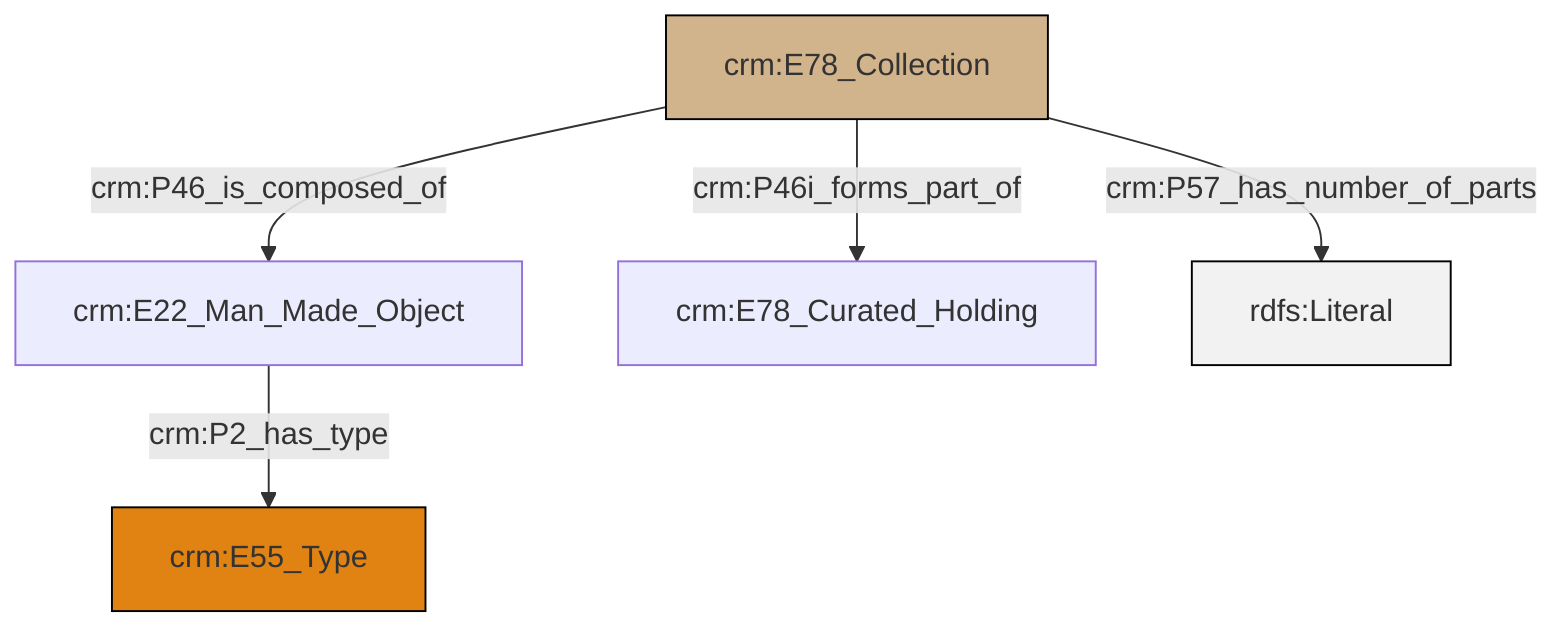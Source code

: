 graph TD
classDef Literal fill:#f2f2f2,stroke:#000000;
classDef CRM_Entity fill:#FFFFFF,stroke:#000000;
classDef Temporal_Entity fill:#00C9E6, stroke:#000000;
classDef Type fill:#E18312, stroke:#000000;
classDef Time-Span fill:#2C9C91, stroke:#000000;
classDef Appellation fill:#FFEB7F, stroke:#000000;
classDef Place fill:#008836, stroke:#000000;
classDef Persistent_Item fill:#B266B2, stroke:#000000;
classDef Conceptual_Object fill:#FFD700, stroke:#000000;
classDef Physical_Thing fill:#D2B48C, stroke:#000000;
classDef Actor fill:#f58aad, stroke:#000000;
classDef PC_Classes fill:#4ce600, stroke:#000000;
classDef Multi fill:#cccccc,stroke:#000000;

2["crm:E22_Man_Made_Object"]:::Default -->|crm:P2_has_type| 4["crm:E55_Type"]:::Type
0["crm:E78_Collection"]:::Physical_Thing -->|crm:P46i_forms_part_of| 5["crm:E78_Curated_Holding"]:::Default
0["crm:E78_Collection"]:::Physical_Thing -->|crm:P57_has_number_of_parts| 8[rdfs:Literal]:::Literal
0["crm:E78_Collection"]:::Physical_Thing -->|crm:P46_is_composed_of| 2["crm:E22_Man_Made_Object"]:::Default